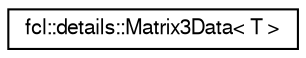 digraph "Graphical Class Hierarchy"
{
  edge [fontname="FreeSans",fontsize="10",labelfontname="FreeSans",labelfontsize="10"];
  node [fontname="FreeSans",fontsize="10",shape=record];
  rankdir="LR";
  Node1 [label="fcl::details::Matrix3Data\< T \>",height=0.2,width=0.4,color="black", fillcolor="white", style="filled",URL="$a00087.html"];
}
